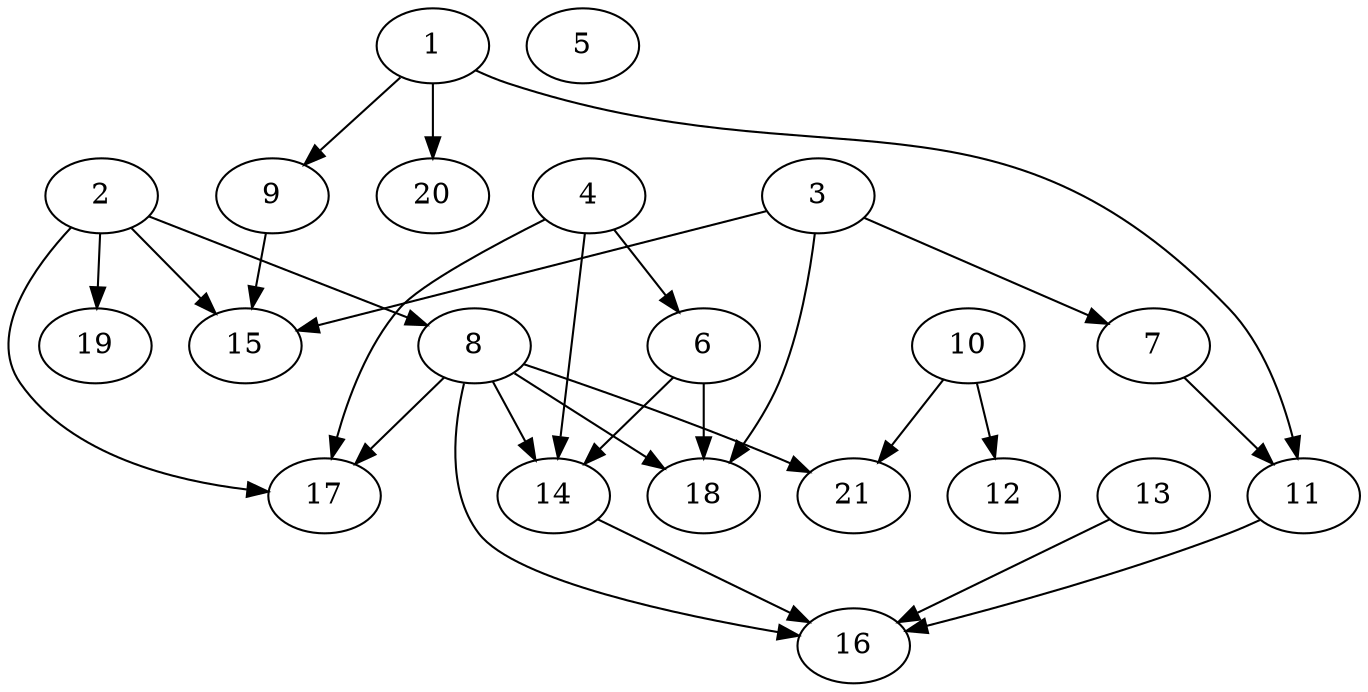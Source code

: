 digraph "core_4p_gb_Random_Nodes_21_Density_1.29_CCR_1.95_WeightType_Random_schedule.gxl" {
	1	 [Weight=10];
	9	 [Weight=4];
	1 -> 9	 [Weight=10];
	11	 [Weight=8];
	1 -> 11	 [Weight=13];
	20	 [Weight=2];
	1 -> 20	 [Weight=12];
	2	 [Weight=2];
	8	 [Weight=9];
	2 -> 8	 [Weight=4];
	15	 [Weight=7];
	2 -> 15	 [Weight=3];
	17	 [Weight=2];
	2 -> 17	 [Weight=9];
	19	 [Weight=3];
	2 -> 19	 [Weight=6];
	3	 [Weight=4];
	7	 [Weight=8];
	3 -> 7	 [Weight=6];
	3 -> 15	 [Weight=6];
	18	 [Weight=3];
	3 -> 18	 [Weight=15];
	4	 [Weight=9];
	6	 [Weight=3];
	4 -> 6	 [Weight=4];
	14	 [Weight=7];
	4 -> 14	 [Weight=13];
	4 -> 17	 [Weight=9];
	5	 [Weight=7];
	6 -> 14	 [Weight=7];
	6 -> 18	 [Weight=3];
	7 -> 11	 [Weight=10];
	8 -> 14	 [Weight=10];
	16	 [Weight=7];
	8 -> 16	 [Weight=4];
	8 -> 17	 [Weight=13];
	8 -> 18	 [Weight=10];
	21	 [Weight=4];
	8 -> 21	 [Weight=4];
	9 -> 15	 [Weight=6];
	10	 [Weight=8];
	12	 [Weight=2];
	10 -> 12	 [Weight=13];
	10 -> 21	 [Weight=7];
	11 -> 16	 [Weight=3];
	13	 [Weight=3];
	13 -> 16	 [Weight=15];
	14 -> 16	 [Weight=3];
}
